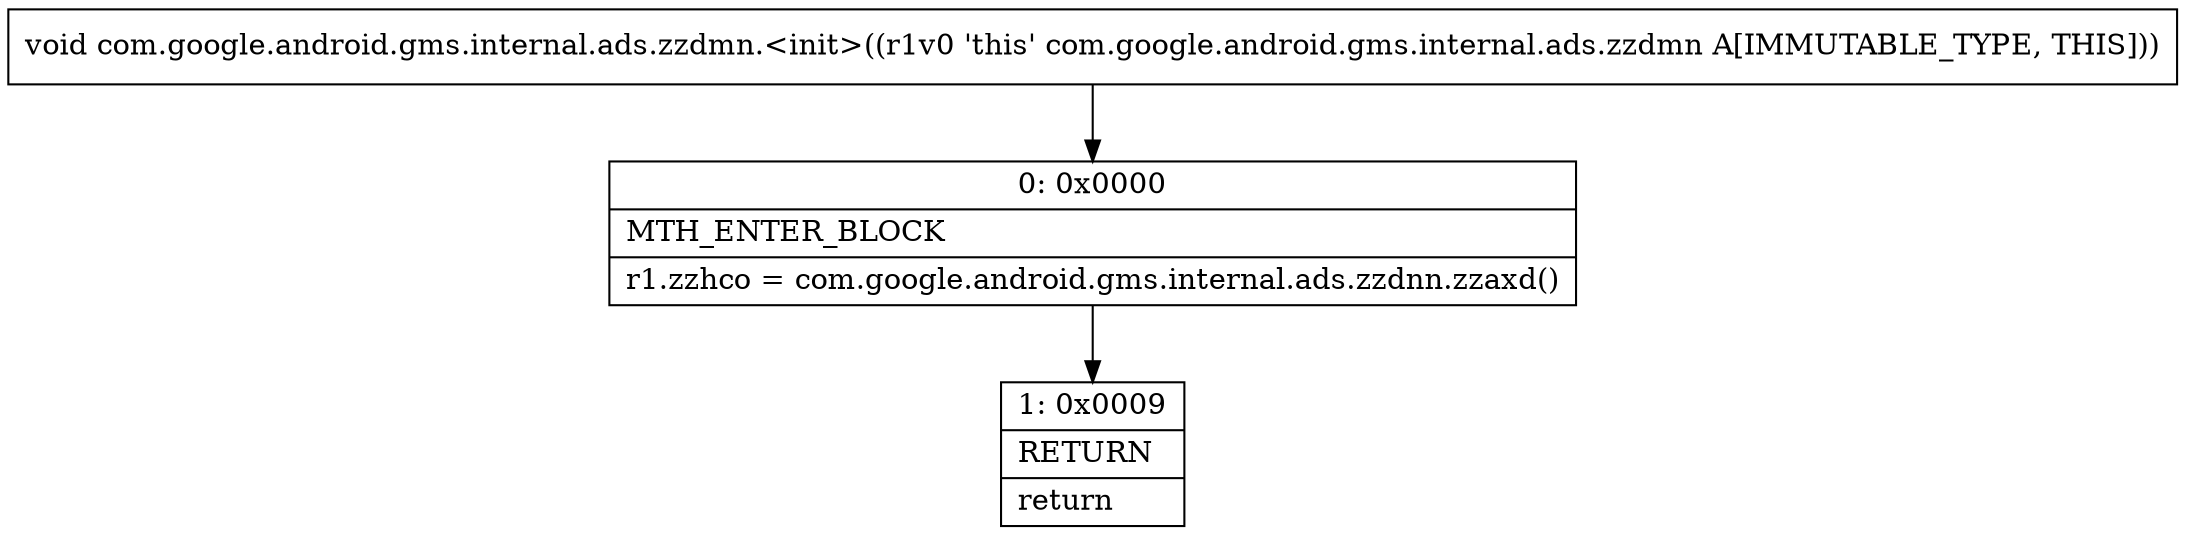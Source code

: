 digraph "CFG forcom.google.android.gms.internal.ads.zzdmn.\<init\>()V" {
Node_0 [shape=record,label="{0\:\ 0x0000|MTH_ENTER_BLOCK\l|r1.zzhco = com.google.android.gms.internal.ads.zzdnn.zzaxd()\l}"];
Node_1 [shape=record,label="{1\:\ 0x0009|RETURN\l|return\l}"];
MethodNode[shape=record,label="{void com.google.android.gms.internal.ads.zzdmn.\<init\>((r1v0 'this' com.google.android.gms.internal.ads.zzdmn A[IMMUTABLE_TYPE, THIS])) }"];
MethodNode -> Node_0;
Node_0 -> Node_1;
}

